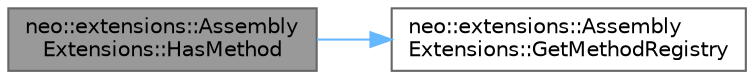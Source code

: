 digraph "neo::extensions::AssemblyExtensions::HasMethod"
{
 // LATEX_PDF_SIZE
  bgcolor="transparent";
  edge [fontname=Helvetica,fontsize=10,labelfontname=Helvetica,labelfontsize=10];
  node [fontname=Helvetica,fontsize=10,shape=box,height=0.2,width=0.4];
  rankdir="LR";
  Node1 [id="Node000001",label="neo::extensions::Assembly\lExtensions::HasMethod",height=0.2,width=0.4,color="gray40", fillcolor="grey60", style="filled", fontcolor="black",tooltip="Check if type has a specific method."];
  Node1 -> Node2 [id="edge1_Node000001_Node000002",color="steelblue1",style="solid",tooltip=" "];
  Node2 [id="Node000002",label="neo::extensions::Assembly\lExtensions::GetMethodRegistry",height=0.2,width=0.4,color="grey40", fillcolor="white", style="filled",URL="$classneo_1_1extensions_1_1_assembly_extensions.html#af16bebe84ddd7375dae96454b0059687",tooltip="Get the method registry (singleton pattern)"];
}
